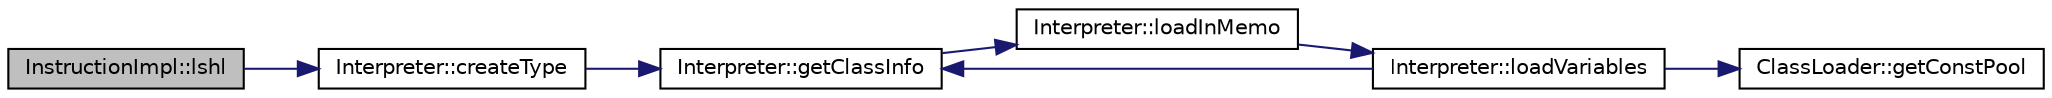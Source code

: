 digraph "InstructionImpl::lshl"
{
  edge [fontname="Helvetica",fontsize="10",labelfontname="Helvetica",labelfontsize="10"];
  node [fontname="Helvetica",fontsize="10",shape=record];
  rankdir="LR";
  Node1 [label="InstructionImpl::lshl",height=0.2,width=0.4,color="black", fillcolor="grey75", style="filled", fontcolor="black"];
  Node1 -> Node2 [color="midnightblue",fontsize="10",style="solid",fontname="Helvetica"];
  Node2 [label="Interpreter::createType",height=0.2,width=0.4,color="black", fillcolor="white", style="filled",URL="$class_interpreter.html#a8ff3509dcc0f48200724b8ae04467495"];
  Node2 -> Node3 [color="midnightblue",fontsize="10",style="solid",fontname="Helvetica"];
  Node3 [label="Interpreter::getClassInfo",height=0.2,width=0.4,color="black", fillcolor="white", style="filled",URL="$class_interpreter.html#a99a623bb05c66632d0ab034ebaf2cf51"];
  Node3 -> Node4 [color="midnightblue",fontsize="10",style="solid",fontname="Helvetica"];
  Node4 [label="Interpreter::loadInMemo",height=0.2,width=0.4,color="black", fillcolor="white", style="filled",URL="$class_interpreter.html#ab8fa17a7a73d119f3a3113555aef9702"];
  Node4 -> Node5 [color="midnightblue",fontsize="10",style="solid",fontname="Helvetica"];
  Node5 [label="Interpreter::loadVariables",height=0.2,width=0.4,color="black", fillcolor="white", style="filled",URL="$class_interpreter.html#a39a3745e54aa3cee8882075c96ae8b3f"];
  Node5 -> Node6 [color="midnightblue",fontsize="10",style="solid",fontname="Helvetica"];
  Node6 [label="ClassLoader::getConstPool",height=0.2,width=0.4,color="black", fillcolor="white", style="filled",URL="$class_class_loader.html#a8f3dc8367a76e7a4594bd5e8206d3977"];
  Node5 -> Node3 [color="midnightblue",fontsize="10",style="solid",fontname="Helvetica"];
}
